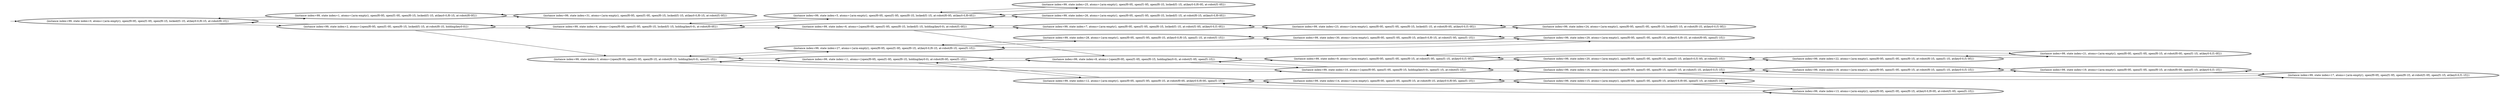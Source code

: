 digraph {
rankdir="LR"
s0[peripheries=2,label="(instance index=99, state index=0, atoms={arm-empty(), open(f0-0f), open(f1-0f), open(f0-1f), locked(f1-1f), at(key0-0,f0-1f), at-robot(f0-1f)})"]
s1[peripheries=2,label="(instance index=99, state index=1, atoms={arm-empty(), open(f0-0f), open(f1-0f), open(f0-1f), locked(f1-1f), at(key0-0,f0-1f), at-robot(f0-0f)})"]
s2[peripheries=2,label="(instance index=99, state index=2, atoms={open(f0-0f), open(f1-0f), open(f0-1f), locked(f1-1f), at-robot(f0-1f), holding(key0-0)})"]
s19[peripheries=2,label="(instance index=99, state index=19, atoms={arm-empty(), open(f0-0f), open(f1-0f), open(f0-1f), at-robot(f0-0f), open(f1-1f), at(key0-0,f1-1f)})"]
s20[peripheries=2,label="(instance index=99, state index=20, atoms={arm-empty(), open(f0-0f), open(f1-0f), open(f0-1f), open(f1-1f), at(key0-0,f1-0f), at-robot(f1-1f)})"]
s21[peripheries=2,label="(instance index=99, state index=21, atoms={arm-empty(), open(f0-0f), open(f1-0f), open(f0-1f), at-robot(f0-0f), open(f1-1f), at(key0-0,f1-0f)})"]
s22[peripheries=2,label="(instance index=99, state index=22, atoms={arm-empty(), open(f0-0f), open(f1-0f), open(f0-1f), at-robot(f0-1f), open(f1-1f), at(key0-0,f1-0f)})"]
s23[peripheries=2,label="(instance index=99, state index=23, atoms={arm-empty(), open(f0-0f), open(f1-0f), open(f0-1f), locked(f1-1f), at-robot(f0-0f), at(key0-0,f1-0f)})"]
s24[peripheries=2,label="(instance index=99, state index=24, atoms={arm-empty(), open(f0-0f), open(f1-0f), open(f0-1f), locked(f1-1f), at-robot(f0-1f), at(key0-0,f1-0f)})"]
s25[peripheries=2,label="(instance index=99, state index=25, atoms={arm-empty(), open(f0-0f), open(f1-0f), open(f0-1f), locked(f1-1f), at(key0-0,f0-0f), at-robot(f1-0f)})"]
s26[peripheries=2,label="(instance index=99, state index=26, atoms={arm-empty(), open(f0-0f), open(f1-0f), open(f0-1f), locked(f1-1f), at-robot(f0-1f), at(key0-0,f0-0f)})"]
s27[peripheries=2,label="(instance index=99, state index=27, atoms={arm-empty(), open(f0-0f), open(f1-0f), open(f0-1f), at(key0-0,f0-1f), at-robot(f0-1f), open(f1-1f)})"]
s28[peripheries=2,label="(instance index=99, state index=28, atoms={arm-empty(), open(f0-0f), open(f1-0f), open(f0-1f), at(key0-0,f0-1f), open(f1-1f), at-robot(f1-1f)})"]
s29[peripheries=2,label="(instance index=99, state index=29, atoms={arm-empty(), open(f0-0f), open(f1-0f), open(f0-1f), at(key0-0,f0-1f), at-robot(f0-0f), open(f1-1f)})"]
s30[peripheries=2,label="(instance index=99, state index=30, atoms={arm-empty(), open(f0-0f), open(f1-0f), open(f0-1f), at(key0-0,f0-1f), at-robot(f1-0f), open(f1-1f)})"]
s31[peripheries=2,label="(instance index=99, state index=31, atoms={arm-empty(), open(f0-0f), open(f1-0f), open(f0-1f), locked(f1-1f), at(key0-0,f0-1f), at-robot(f1-0f)})"]
s18[peripheries=2,label="(instance index=99, state index=18, atoms={arm-empty(), open(f0-0f), open(f1-0f), open(f0-1f), at-robot(f0-1f), open(f1-1f), at(key0-0,f1-1f)})"]
s17[peripheries=2,label="(instance index=99, state index=17, atoms={arm-empty(), open(f0-0f), open(f1-0f), open(f0-1f), at-robot(f1-0f), open(f1-1f), at(key0-0,f1-1f)})"]
s16[peripheries=2,label="(instance index=99, state index=16, atoms={arm-empty(), open(f0-0f), open(f1-0f), open(f0-1f), open(f1-1f), at-robot(f1-1f), at(key0-0,f1-1f)})"]
s15[peripheries=2,label="(instance index=99, state index=15, atoms={arm-empty(), open(f0-0f), open(f1-0f), open(f0-1f), at(key0-0,f0-0f), open(f1-1f), at-robot(f1-1f)})"]
s14[peripheries=2,label="(instance index=99, state index=14, atoms={arm-empty(), open(f0-0f), open(f1-0f), open(f0-1f), at-robot(f0-1f), at(key0-0,f0-0f), open(f1-1f)})"]
s13[peripheries=2,label="(instance index=99, state index=13, atoms={arm-empty(), open(f0-0f), open(f1-0f), open(f0-1f), at(key0-0,f0-0f), at-robot(f1-0f), open(f1-1f)})"]
s12[peripheries=2,label="(instance index=99, state index=12, atoms={arm-empty(), open(f0-0f), open(f1-0f), open(f0-1f), at-robot(f0-0f), at(key0-0,f0-0f), open(f1-1f)})"]
s11[peripheries=2,label="(instance index=99, state index=11, atoms={open(f0-0f), open(f1-0f), open(f0-1f), holding(key0-0), at-robot(f0-0f), open(f1-1f)})"]
s10[peripheries=2,label="(instance index=99, state index=10, atoms={open(f0-0f), open(f1-0f), open(f0-1f), holding(key0-0), open(f1-1f), at-robot(f1-1f)})"]
s9[peripheries=2,label="(instance index=99, state index=9, atoms={arm-empty(), open(f0-0f), open(f1-0f), open(f0-1f), at-robot(f1-0f), open(f1-1f), at(key0-0,f1-0f)})"]
s8[peripheries=2,label="(instance index=99, state index=8, atoms={open(f0-0f), open(f1-0f), open(f0-1f), holding(key0-0), at-robot(f1-0f), open(f1-1f)})"]
s7[peripheries=2,label="(instance index=99, state index=7, atoms={arm-empty(), open(f0-0f), open(f1-0f), open(f0-1f), locked(f1-1f), at-robot(f1-0f), at(key0-0,f1-0f)})"]
s6[peripheries=2,label="(instance index=99, state index=6, atoms={open(f0-0f), open(f1-0f), open(f0-1f), locked(f1-1f), holding(key0-0), at-robot(f1-0f)})"]
s5[peripheries=2,label="(instance index=99, state index=5, atoms={arm-empty(), open(f0-0f), open(f1-0f), open(f0-1f), locked(f1-1f), at-robot(f0-0f), at(key0-0,f0-0f)})"]
s4[peripheries=2,label="(instance index=99, state index=4, atoms={open(f0-0f), open(f1-0f), open(f0-1f), locked(f1-1f), holding(key0-0), at-robot(f0-0f)})"]
s3[peripheries=2,label="(instance index=99, state index=3, atoms={open(f0-0f), open(f1-0f), open(f0-1f), at-robot(f0-1f), holding(key0-0), open(f1-1f)})"]
Dangling [ label = "", style = invis ]
{ rank = same; Dangling }
Dangling -> s0
{ rank = same; s0}
{
s0->s2
s0->s1
s1->s31
s1->s0
s2->s4
s2->s3
s2->s0
s19->s18
s19->s17
s20->s22
s20->s9
s21->s22
s21->s9
s22->s21
s22->s20
s23->s7
s23->s24
s24->s23
s25->s5
s26->s5
s27->s29
s27->s28
s27->s3
s28->s30
s28->s27
s29->s30
s29->s27
s30->s29
s30->s28
s31->s1
s18->s19
s18->s16
s17->s19
s17->s16
s16->s10
s16->s18
s16->s17
s15->s14
s15->s13
s14->s15
s14->s12
s13->s15
s13->s12
s12->s13
s12->s14
s12->s11
s11->s12
s11->s3
s11->s8
s10->s3
s10->s8
s10->s16
s9->s21
s9->s20
s9->s8
s8->s11
s8->s10
s8->s9
s7->s23
s7->s6
s6->s7
s6->s4
s6->s8
s5->s26
s5->s4
s5->s25
s4->s6
s4->s5
s4->s2
s3->s27
s3->s10
s3->s11
}
}
